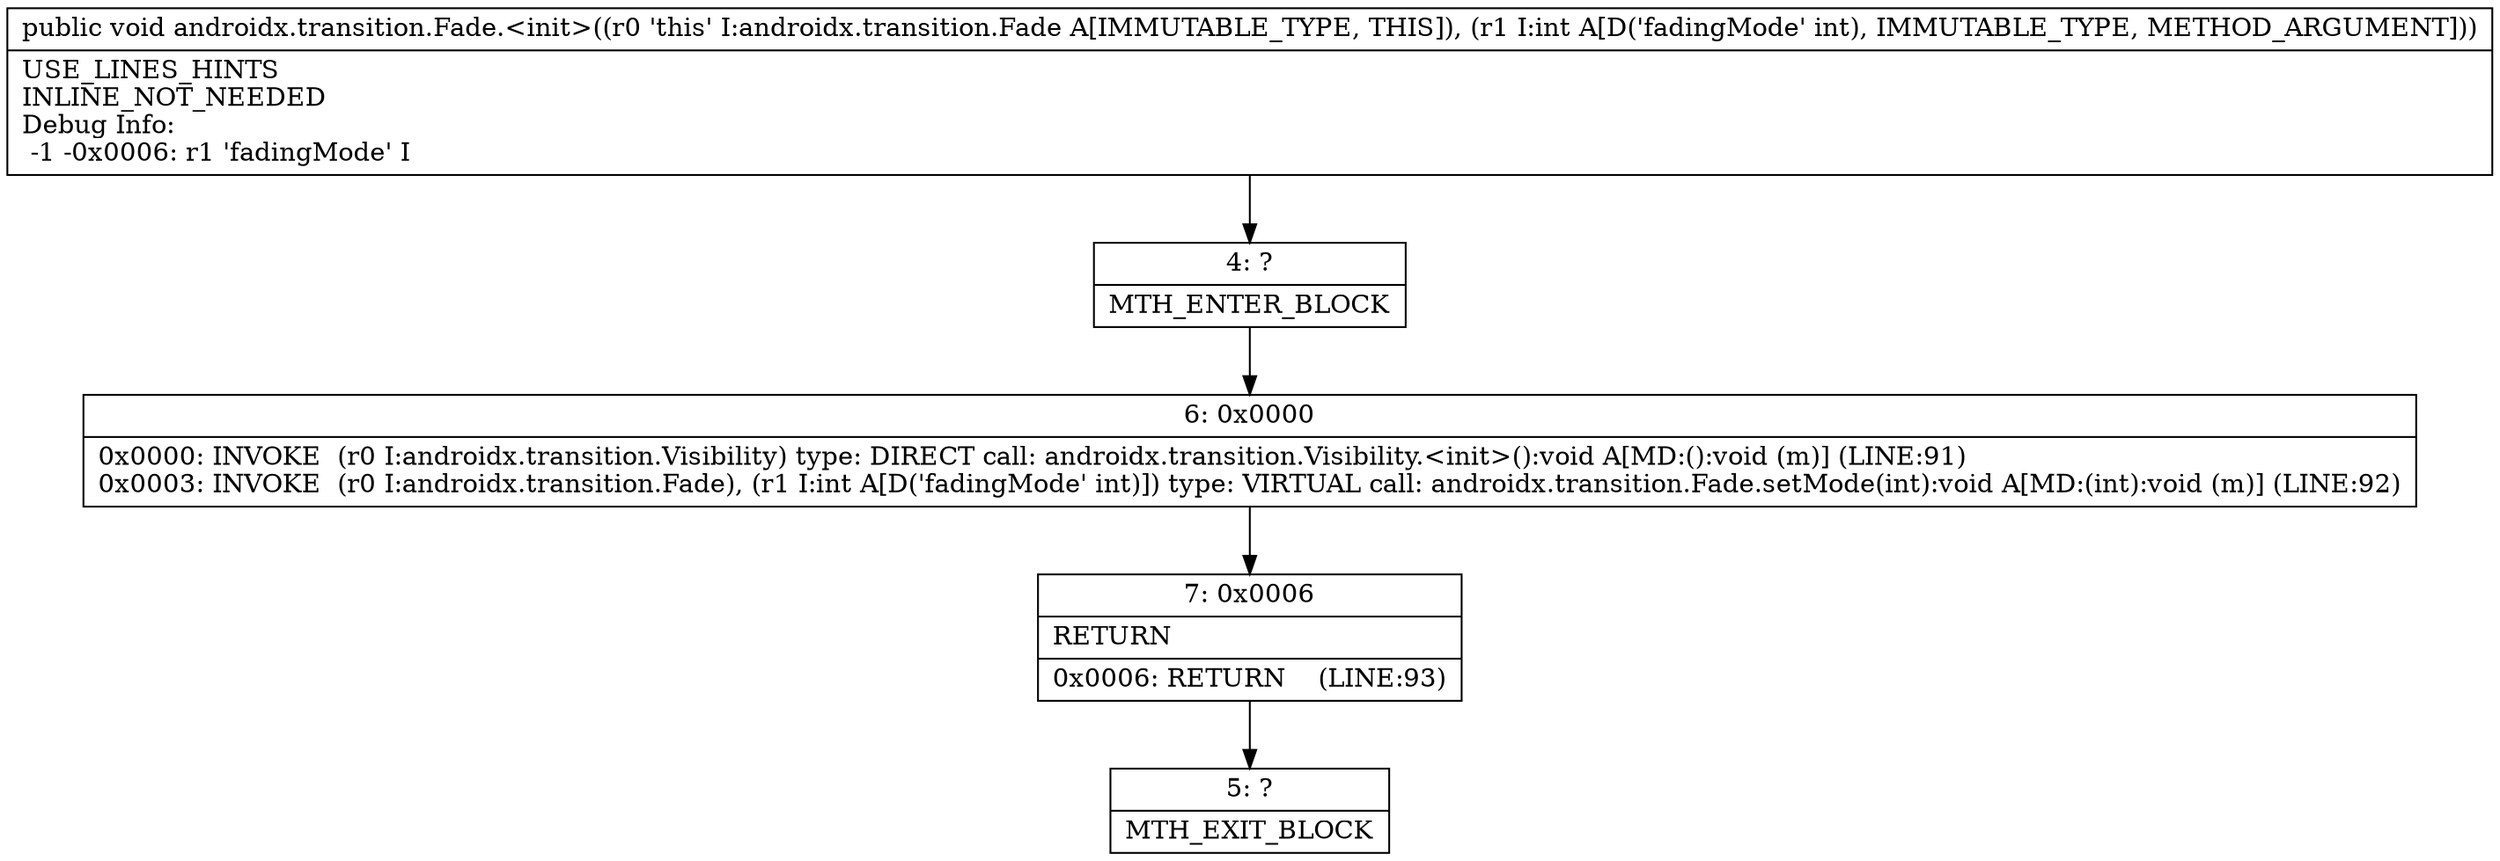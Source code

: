 digraph "CFG forandroidx.transition.Fade.\<init\>(I)V" {
Node_4 [shape=record,label="{4\:\ ?|MTH_ENTER_BLOCK\l}"];
Node_6 [shape=record,label="{6\:\ 0x0000|0x0000: INVOKE  (r0 I:androidx.transition.Visibility) type: DIRECT call: androidx.transition.Visibility.\<init\>():void A[MD:():void (m)] (LINE:91)\l0x0003: INVOKE  (r0 I:androidx.transition.Fade), (r1 I:int A[D('fadingMode' int)]) type: VIRTUAL call: androidx.transition.Fade.setMode(int):void A[MD:(int):void (m)] (LINE:92)\l}"];
Node_7 [shape=record,label="{7\:\ 0x0006|RETURN\l|0x0006: RETURN    (LINE:93)\l}"];
Node_5 [shape=record,label="{5\:\ ?|MTH_EXIT_BLOCK\l}"];
MethodNode[shape=record,label="{public void androidx.transition.Fade.\<init\>((r0 'this' I:androidx.transition.Fade A[IMMUTABLE_TYPE, THIS]), (r1 I:int A[D('fadingMode' int), IMMUTABLE_TYPE, METHOD_ARGUMENT]))  | USE_LINES_HINTS\lINLINE_NOT_NEEDED\lDebug Info:\l  \-1 \-0x0006: r1 'fadingMode' I\l}"];
MethodNode -> Node_4;Node_4 -> Node_6;
Node_6 -> Node_7;
Node_7 -> Node_5;
}

